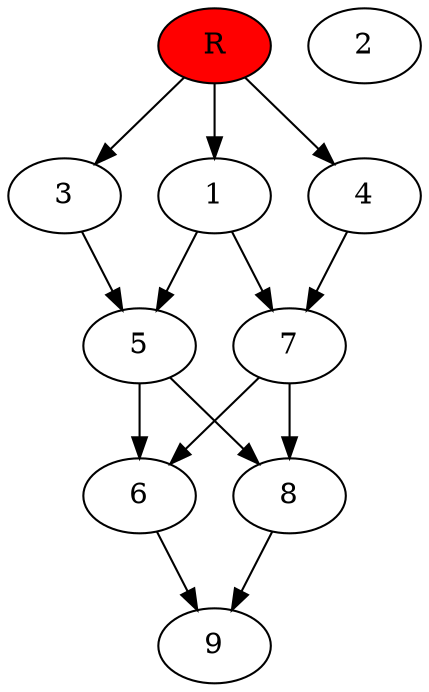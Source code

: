 digraph prb19732 {
	1
	2
	3
	4
	5
	6
	7
	8
	R [fillcolor="#ff0000" style=filled]
	1 -> 5
	1 -> 7
	3 -> 5
	4 -> 7
	5 -> 6
	5 -> 8
	6 -> 9
	7 -> 6
	7 -> 8
	8 -> 9
	R -> 1
	R -> 3
	R -> 4
}
